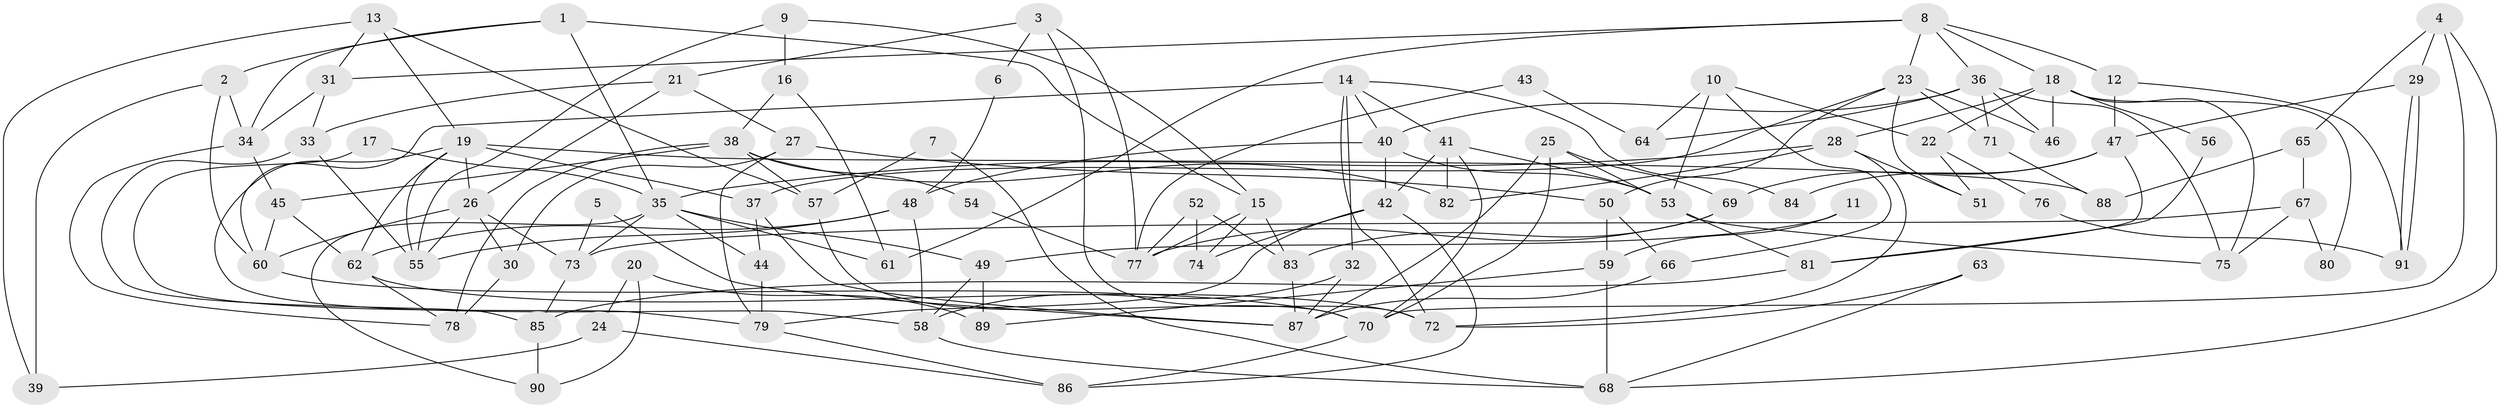 // Generated by graph-tools (version 1.1) at 2025/15/03/09/25 04:15:04]
// undirected, 91 vertices, 182 edges
graph export_dot {
graph [start="1"]
  node [color=gray90,style=filled];
  1;
  2;
  3;
  4;
  5;
  6;
  7;
  8;
  9;
  10;
  11;
  12;
  13;
  14;
  15;
  16;
  17;
  18;
  19;
  20;
  21;
  22;
  23;
  24;
  25;
  26;
  27;
  28;
  29;
  30;
  31;
  32;
  33;
  34;
  35;
  36;
  37;
  38;
  39;
  40;
  41;
  42;
  43;
  44;
  45;
  46;
  47;
  48;
  49;
  50;
  51;
  52;
  53;
  54;
  55;
  56;
  57;
  58;
  59;
  60;
  61;
  62;
  63;
  64;
  65;
  66;
  67;
  68;
  69;
  70;
  71;
  72;
  73;
  74;
  75;
  76;
  77;
  78;
  79;
  80;
  81;
  82;
  83;
  84;
  85;
  86;
  87;
  88;
  89;
  90;
  91;
  1 -- 35;
  1 -- 34;
  1 -- 2;
  1 -- 15;
  2 -- 34;
  2 -- 39;
  2 -- 60;
  3 -- 72;
  3 -- 21;
  3 -- 6;
  3 -- 77;
  4 -- 70;
  4 -- 29;
  4 -- 65;
  4 -- 68;
  5 -- 87;
  5 -- 73;
  6 -- 48;
  7 -- 68;
  7 -- 57;
  8 -- 36;
  8 -- 18;
  8 -- 12;
  8 -- 23;
  8 -- 31;
  8 -- 61;
  9 -- 15;
  9 -- 55;
  9 -- 16;
  10 -- 66;
  10 -- 53;
  10 -- 22;
  10 -- 64;
  11 -- 49;
  11 -- 59;
  12 -- 47;
  12 -- 91;
  13 -- 19;
  13 -- 39;
  13 -- 31;
  13 -- 57;
  14 -- 32;
  14 -- 40;
  14 -- 41;
  14 -- 60;
  14 -- 72;
  14 -- 84;
  15 -- 83;
  15 -- 74;
  15 -- 77;
  16 -- 38;
  16 -- 61;
  17 -- 35;
  17 -- 79;
  18 -- 28;
  18 -- 46;
  18 -- 22;
  18 -- 56;
  18 -- 75;
  18 -- 80;
  19 -- 26;
  19 -- 55;
  19 -- 37;
  19 -- 58;
  19 -- 62;
  19 -- 88;
  20 -- 90;
  20 -- 89;
  20 -- 24;
  21 -- 27;
  21 -- 33;
  21 -- 26;
  22 -- 51;
  22 -- 76;
  23 -- 51;
  23 -- 37;
  23 -- 46;
  23 -- 50;
  23 -- 71;
  24 -- 86;
  24 -- 39;
  25 -- 69;
  25 -- 53;
  25 -- 70;
  25 -- 87;
  26 -- 60;
  26 -- 30;
  26 -- 55;
  26 -- 73;
  27 -- 30;
  27 -- 79;
  27 -- 50;
  28 -- 72;
  28 -- 82;
  28 -- 35;
  28 -- 51;
  29 -- 47;
  29 -- 91;
  29 -- 91;
  30 -- 78;
  31 -- 33;
  31 -- 34;
  32 -- 58;
  32 -- 87;
  33 -- 55;
  33 -- 85;
  34 -- 45;
  34 -- 78;
  35 -- 61;
  35 -- 44;
  35 -- 49;
  35 -- 73;
  35 -- 90;
  36 -- 40;
  36 -- 71;
  36 -- 46;
  36 -- 64;
  36 -- 75;
  37 -- 44;
  37 -- 87;
  38 -- 78;
  38 -- 57;
  38 -- 45;
  38 -- 54;
  38 -- 82;
  40 -- 42;
  40 -- 53;
  40 -- 48;
  41 -- 70;
  41 -- 42;
  41 -- 53;
  41 -- 82;
  42 -- 79;
  42 -- 74;
  42 -- 86;
  43 -- 64;
  43 -- 77;
  44 -- 79;
  45 -- 60;
  45 -- 62;
  47 -- 81;
  47 -- 69;
  47 -- 84;
  48 -- 62;
  48 -- 55;
  48 -- 58;
  49 -- 58;
  49 -- 89;
  50 -- 59;
  50 -- 66;
  52 -- 74;
  52 -- 77;
  52 -- 83;
  53 -- 75;
  53 -- 81;
  54 -- 77;
  56 -- 81;
  57 -- 70;
  58 -- 68;
  59 -- 68;
  59 -- 89;
  60 -- 70;
  62 -- 72;
  62 -- 78;
  63 -- 68;
  63 -- 72;
  65 -- 67;
  65 -- 88;
  66 -- 87;
  67 -- 73;
  67 -- 75;
  67 -- 80;
  69 -- 77;
  69 -- 83;
  70 -- 86;
  71 -- 88;
  73 -- 85;
  76 -- 91;
  79 -- 86;
  81 -- 85;
  83 -- 87;
  85 -- 90;
}
